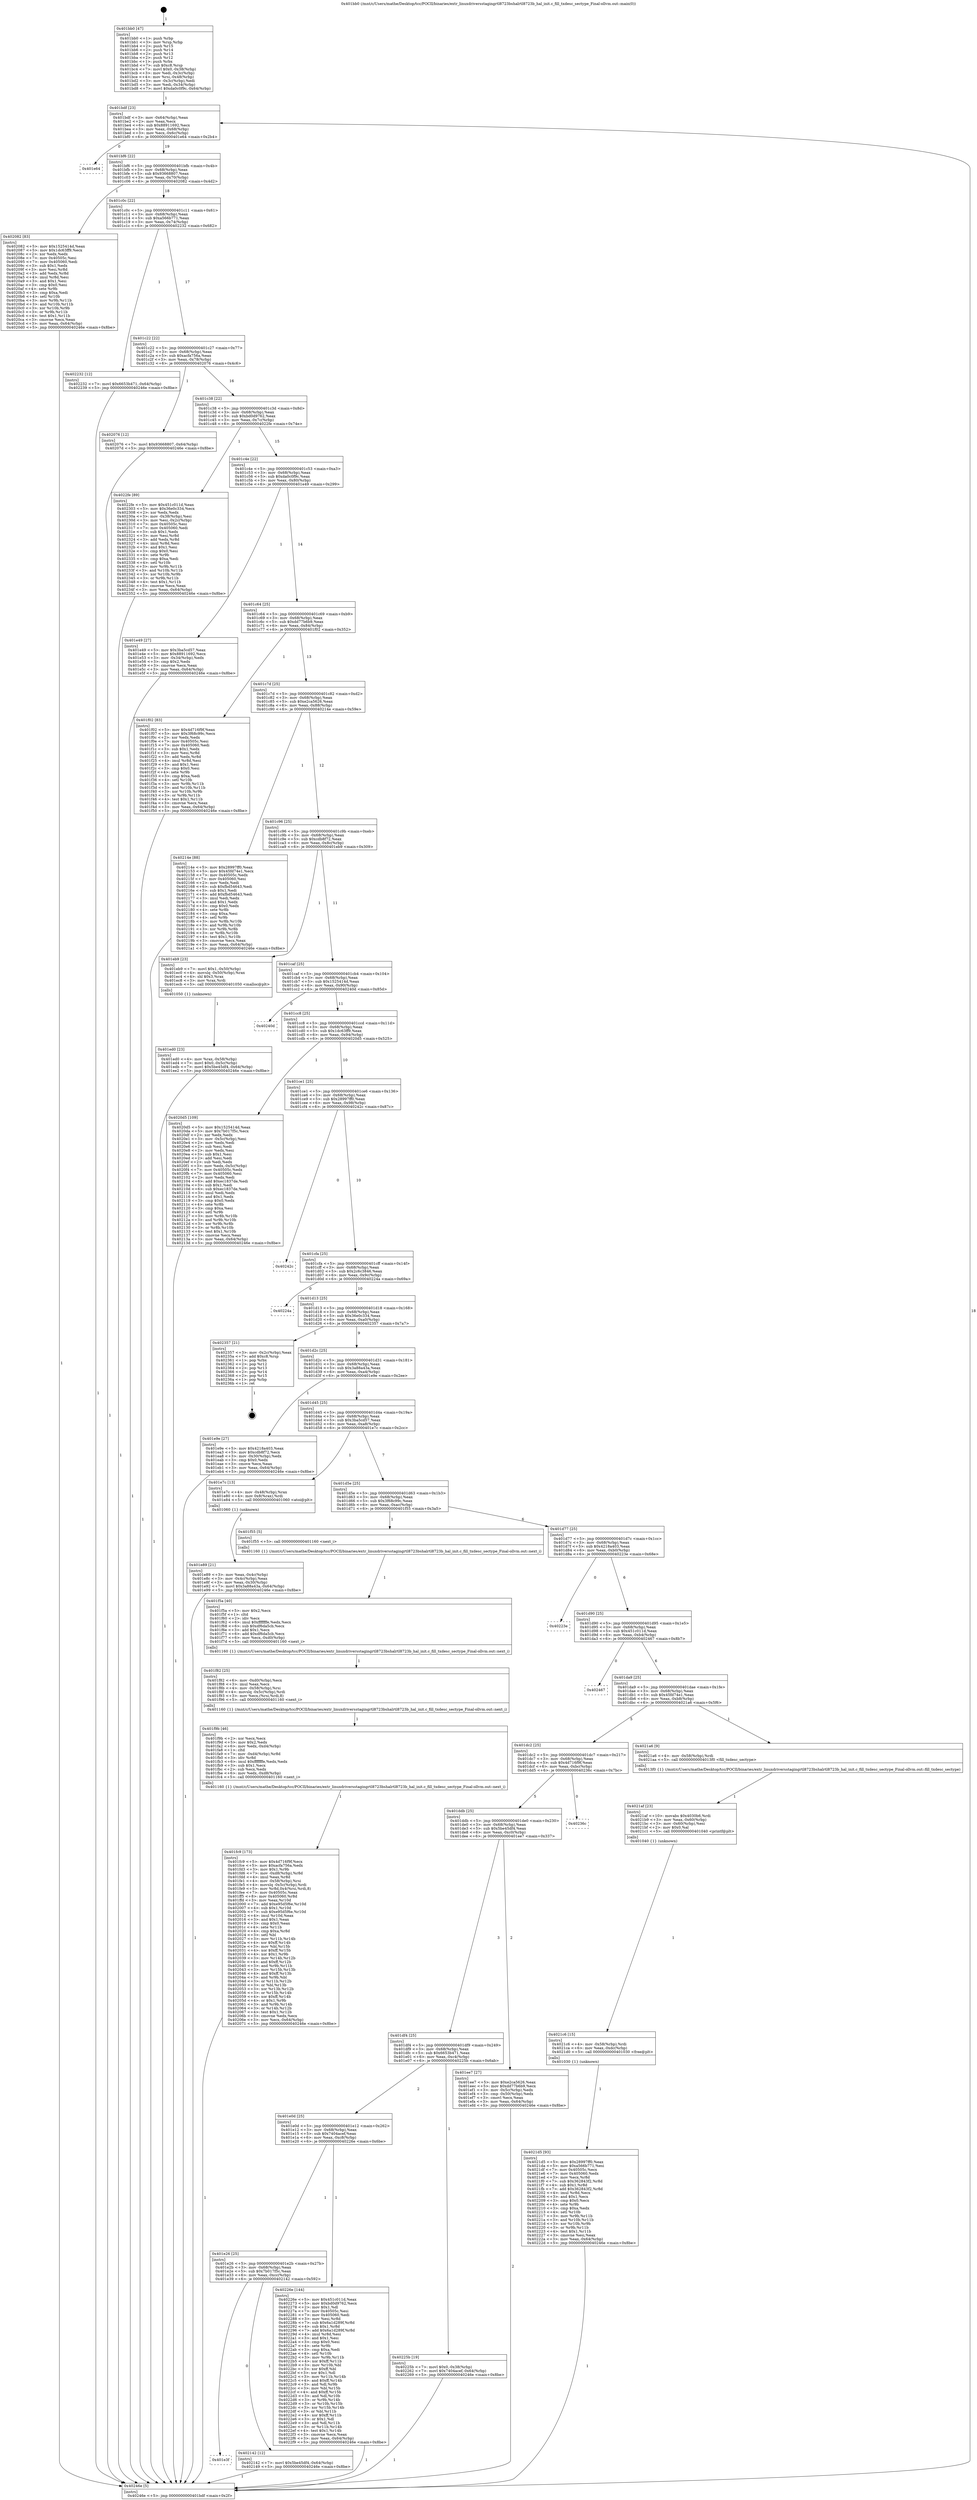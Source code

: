 digraph "0x401bb0" {
  label = "0x401bb0 (/mnt/c/Users/mathe/Desktop/tcc/POCII/binaries/extr_linuxdriversstagingrtl8723bshalrtl8723b_hal_init.c_fill_txdesc_sectype_Final-ollvm.out::main(0))"
  labelloc = "t"
  node[shape=record]

  Entry [label="",width=0.3,height=0.3,shape=circle,fillcolor=black,style=filled]
  "0x401bdf" [label="{
     0x401bdf [23]\l
     | [instrs]\l
     &nbsp;&nbsp;0x401bdf \<+3\>: mov -0x64(%rbp),%eax\l
     &nbsp;&nbsp;0x401be2 \<+2\>: mov %eax,%ecx\l
     &nbsp;&nbsp;0x401be4 \<+6\>: sub $0x88911692,%ecx\l
     &nbsp;&nbsp;0x401bea \<+3\>: mov %eax,-0x68(%rbp)\l
     &nbsp;&nbsp;0x401bed \<+3\>: mov %ecx,-0x6c(%rbp)\l
     &nbsp;&nbsp;0x401bf0 \<+6\>: je 0000000000401e64 \<main+0x2b4\>\l
  }"]
  "0x401e64" [label="{
     0x401e64\l
  }", style=dashed]
  "0x401bf6" [label="{
     0x401bf6 [22]\l
     | [instrs]\l
     &nbsp;&nbsp;0x401bf6 \<+5\>: jmp 0000000000401bfb \<main+0x4b\>\l
     &nbsp;&nbsp;0x401bfb \<+3\>: mov -0x68(%rbp),%eax\l
     &nbsp;&nbsp;0x401bfe \<+5\>: sub $0x93668807,%eax\l
     &nbsp;&nbsp;0x401c03 \<+3\>: mov %eax,-0x70(%rbp)\l
     &nbsp;&nbsp;0x401c06 \<+6\>: je 0000000000402082 \<main+0x4d2\>\l
  }"]
  Exit [label="",width=0.3,height=0.3,shape=circle,fillcolor=black,style=filled,peripheries=2]
  "0x402082" [label="{
     0x402082 [83]\l
     | [instrs]\l
     &nbsp;&nbsp;0x402082 \<+5\>: mov $0x1525414d,%eax\l
     &nbsp;&nbsp;0x402087 \<+5\>: mov $0x1dc63ff9,%ecx\l
     &nbsp;&nbsp;0x40208c \<+2\>: xor %edx,%edx\l
     &nbsp;&nbsp;0x40208e \<+7\>: mov 0x40505c,%esi\l
     &nbsp;&nbsp;0x402095 \<+7\>: mov 0x405060,%edi\l
     &nbsp;&nbsp;0x40209c \<+3\>: sub $0x1,%edx\l
     &nbsp;&nbsp;0x40209f \<+3\>: mov %esi,%r8d\l
     &nbsp;&nbsp;0x4020a2 \<+3\>: add %edx,%r8d\l
     &nbsp;&nbsp;0x4020a5 \<+4\>: imul %r8d,%esi\l
     &nbsp;&nbsp;0x4020a9 \<+3\>: and $0x1,%esi\l
     &nbsp;&nbsp;0x4020ac \<+3\>: cmp $0x0,%esi\l
     &nbsp;&nbsp;0x4020af \<+4\>: sete %r9b\l
     &nbsp;&nbsp;0x4020b3 \<+3\>: cmp $0xa,%edi\l
     &nbsp;&nbsp;0x4020b6 \<+4\>: setl %r10b\l
     &nbsp;&nbsp;0x4020ba \<+3\>: mov %r9b,%r11b\l
     &nbsp;&nbsp;0x4020bd \<+3\>: and %r10b,%r11b\l
     &nbsp;&nbsp;0x4020c0 \<+3\>: xor %r10b,%r9b\l
     &nbsp;&nbsp;0x4020c3 \<+3\>: or %r9b,%r11b\l
     &nbsp;&nbsp;0x4020c6 \<+4\>: test $0x1,%r11b\l
     &nbsp;&nbsp;0x4020ca \<+3\>: cmovne %ecx,%eax\l
     &nbsp;&nbsp;0x4020cd \<+3\>: mov %eax,-0x64(%rbp)\l
     &nbsp;&nbsp;0x4020d0 \<+5\>: jmp 000000000040246e \<main+0x8be\>\l
  }"]
  "0x401c0c" [label="{
     0x401c0c [22]\l
     | [instrs]\l
     &nbsp;&nbsp;0x401c0c \<+5\>: jmp 0000000000401c11 \<main+0x61\>\l
     &nbsp;&nbsp;0x401c11 \<+3\>: mov -0x68(%rbp),%eax\l
     &nbsp;&nbsp;0x401c14 \<+5\>: sub $0xa566b771,%eax\l
     &nbsp;&nbsp;0x401c19 \<+3\>: mov %eax,-0x74(%rbp)\l
     &nbsp;&nbsp;0x401c1c \<+6\>: je 0000000000402232 \<main+0x682\>\l
  }"]
  "0x4021d5" [label="{
     0x4021d5 [93]\l
     | [instrs]\l
     &nbsp;&nbsp;0x4021d5 \<+5\>: mov $0x28997ff0,%eax\l
     &nbsp;&nbsp;0x4021da \<+5\>: mov $0xa566b771,%esi\l
     &nbsp;&nbsp;0x4021df \<+7\>: mov 0x40505c,%ecx\l
     &nbsp;&nbsp;0x4021e6 \<+7\>: mov 0x405060,%edx\l
     &nbsp;&nbsp;0x4021ed \<+3\>: mov %ecx,%r8d\l
     &nbsp;&nbsp;0x4021f0 \<+7\>: sub $0x362843f2,%r8d\l
     &nbsp;&nbsp;0x4021f7 \<+4\>: sub $0x1,%r8d\l
     &nbsp;&nbsp;0x4021fb \<+7\>: add $0x362843f2,%r8d\l
     &nbsp;&nbsp;0x402202 \<+4\>: imul %r8d,%ecx\l
     &nbsp;&nbsp;0x402206 \<+3\>: and $0x1,%ecx\l
     &nbsp;&nbsp;0x402209 \<+3\>: cmp $0x0,%ecx\l
     &nbsp;&nbsp;0x40220c \<+4\>: sete %r9b\l
     &nbsp;&nbsp;0x402210 \<+3\>: cmp $0xa,%edx\l
     &nbsp;&nbsp;0x402213 \<+4\>: setl %r10b\l
     &nbsp;&nbsp;0x402217 \<+3\>: mov %r9b,%r11b\l
     &nbsp;&nbsp;0x40221a \<+3\>: and %r10b,%r11b\l
     &nbsp;&nbsp;0x40221d \<+3\>: xor %r10b,%r9b\l
     &nbsp;&nbsp;0x402220 \<+3\>: or %r9b,%r11b\l
     &nbsp;&nbsp;0x402223 \<+4\>: test $0x1,%r11b\l
     &nbsp;&nbsp;0x402227 \<+3\>: cmovne %esi,%eax\l
     &nbsp;&nbsp;0x40222a \<+3\>: mov %eax,-0x64(%rbp)\l
     &nbsp;&nbsp;0x40222d \<+5\>: jmp 000000000040246e \<main+0x8be\>\l
  }"]
  "0x402232" [label="{
     0x402232 [12]\l
     | [instrs]\l
     &nbsp;&nbsp;0x402232 \<+7\>: movl $0x6653b471,-0x64(%rbp)\l
     &nbsp;&nbsp;0x402239 \<+5\>: jmp 000000000040246e \<main+0x8be\>\l
  }"]
  "0x401c22" [label="{
     0x401c22 [22]\l
     | [instrs]\l
     &nbsp;&nbsp;0x401c22 \<+5\>: jmp 0000000000401c27 \<main+0x77\>\l
     &nbsp;&nbsp;0x401c27 \<+3\>: mov -0x68(%rbp),%eax\l
     &nbsp;&nbsp;0x401c2a \<+5\>: sub $0xacfa756a,%eax\l
     &nbsp;&nbsp;0x401c2f \<+3\>: mov %eax,-0x78(%rbp)\l
     &nbsp;&nbsp;0x401c32 \<+6\>: je 0000000000402076 \<main+0x4c6\>\l
  }"]
  "0x4021c6" [label="{
     0x4021c6 [15]\l
     | [instrs]\l
     &nbsp;&nbsp;0x4021c6 \<+4\>: mov -0x58(%rbp),%rdi\l
     &nbsp;&nbsp;0x4021ca \<+6\>: mov %eax,-0xdc(%rbp)\l
     &nbsp;&nbsp;0x4021d0 \<+5\>: call 0000000000401030 \<free@plt\>\l
     | [calls]\l
     &nbsp;&nbsp;0x401030 \{1\} (unknown)\l
  }"]
  "0x402076" [label="{
     0x402076 [12]\l
     | [instrs]\l
     &nbsp;&nbsp;0x402076 \<+7\>: movl $0x93668807,-0x64(%rbp)\l
     &nbsp;&nbsp;0x40207d \<+5\>: jmp 000000000040246e \<main+0x8be\>\l
  }"]
  "0x401c38" [label="{
     0x401c38 [22]\l
     | [instrs]\l
     &nbsp;&nbsp;0x401c38 \<+5\>: jmp 0000000000401c3d \<main+0x8d\>\l
     &nbsp;&nbsp;0x401c3d \<+3\>: mov -0x68(%rbp),%eax\l
     &nbsp;&nbsp;0x401c40 \<+5\>: sub $0xbd0d9762,%eax\l
     &nbsp;&nbsp;0x401c45 \<+3\>: mov %eax,-0x7c(%rbp)\l
     &nbsp;&nbsp;0x401c48 \<+6\>: je 00000000004022fe \<main+0x74e\>\l
  }"]
  "0x4021af" [label="{
     0x4021af [23]\l
     | [instrs]\l
     &nbsp;&nbsp;0x4021af \<+10\>: movabs $0x4030b6,%rdi\l
     &nbsp;&nbsp;0x4021b9 \<+3\>: mov %eax,-0x60(%rbp)\l
     &nbsp;&nbsp;0x4021bc \<+3\>: mov -0x60(%rbp),%esi\l
     &nbsp;&nbsp;0x4021bf \<+2\>: mov $0x0,%al\l
     &nbsp;&nbsp;0x4021c1 \<+5\>: call 0000000000401040 \<printf@plt\>\l
     | [calls]\l
     &nbsp;&nbsp;0x401040 \{1\} (unknown)\l
  }"]
  "0x4022fe" [label="{
     0x4022fe [89]\l
     | [instrs]\l
     &nbsp;&nbsp;0x4022fe \<+5\>: mov $0x451c011d,%eax\l
     &nbsp;&nbsp;0x402303 \<+5\>: mov $0x36e0c334,%ecx\l
     &nbsp;&nbsp;0x402308 \<+2\>: xor %edx,%edx\l
     &nbsp;&nbsp;0x40230a \<+3\>: mov -0x38(%rbp),%esi\l
     &nbsp;&nbsp;0x40230d \<+3\>: mov %esi,-0x2c(%rbp)\l
     &nbsp;&nbsp;0x402310 \<+7\>: mov 0x40505c,%esi\l
     &nbsp;&nbsp;0x402317 \<+7\>: mov 0x405060,%edi\l
     &nbsp;&nbsp;0x40231e \<+3\>: sub $0x1,%edx\l
     &nbsp;&nbsp;0x402321 \<+3\>: mov %esi,%r8d\l
     &nbsp;&nbsp;0x402324 \<+3\>: add %edx,%r8d\l
     &nbsp;&nbsp;0x402327 \<+4\>: imul %r8d,%esi\l
     &nbsp;&nbsp;0x40232b \<+3\>: and $0x1,%esi\l
     &nbsp;&nbsp;0x40232e \<+3\>: cmp $0x0,%esi\l
     &nbsp;&nbsp;0x402331 \<+4\>: sete %r9b\l
     &nbsp;&nbsp;0x402335 \<+3\>: cmp $0xa,%edi\l
     &nbsp;&nbsp;0x402338 \<+4\>: setl %r10b\l
     &nbsp;&nbsp;0x40233c \<+3\>: mov %r9b,%r11b\l
     &nbsp;&nbsp;0x40233f \<+3\>: and %r10b,%r11b\l
     &nbsp;&nbsp;0x402342 \<+3\>: xor %r10b,%r9b\l
     &nbsp;&nbsp;0x402345 \<+3\>: or %r9b,%r11b\l
     &nbsp;&nbsp;0x402348 \<+4\>: test $0x1,%r11b\l
     &nbsp;&nbsp;0x40234c \<+3\>: cmovne %ecx,%eax\l
     &nbsp;&nbsp;0x40234f \<+3\>: mov %eax,-0x64(%rbp)\l
     &nbsp;&nbsp;0x402352 \<+5\>: jmp 000000000040246e \<main+0x8be\>\l
  }"]
  "0x401c4e" [label="{
     0x401c4e [22]\l
     | [instrs]\l
     &nbsp;&nbsp;0x401c4e \<+5\>: jmp 0000000000401c53 \<main+0xa3\>\l
     &nbsp;&nbsp;0x401c53 \<+3\>: mov -0x68(%rbp),%eax\l
     &nbsp;&nbsp;0x401c56 \<+5\>: sub $0xda0c0f9c,%eax\l
     &nbsp;&nbsp;0x401c5b \<+3\>: mov %eax,-0x80(%rbp)\l
     &nbsp;&nbsp;0x401c5e \<+6\>: je 0000000000401e49 \<main+0x299\>\l
  }"]
  "0x401e3f" [label="{
     0x401e3f\l
  }", style=dashed]
  "0x401e49" [label="{
     0x401e49 [27]\l
     | [instrs]\l
     &nbsp;&nbsp;0x401e49 \<+5\>: mov $0x3ba5cd57,%eax\l
     &nbsp;&nbsp;0x401e4e \<+5\>: mov $0x88911692,%ecx\l
     &nbsp;&nbsp;0x401e53 \<+3\>: mov -0x34(%rbp),%edx\l
     &nbsp;&nbsp;0x401e56 \<+3\>: cmp $0x2,%edx\l
     &nbsp;&nbsp;0x401e59 \<+3\>: cmovne %ecx,%eax\l
     &nbsp;&nbsp;0x401e5c \<+3\>: mov %eax,-0x64(%rbp)\l
     &nbsp;&nbsp;0x401e5f \<+5\>: jmp 000000000040246e \<main+0x8be\>\l
  }"]
  "0x401c64" [label="{
     0x401c64 [25]\l
     | [instrs]\l
     &nbsp;&nbsp;0x401c64 \<+5\>: jmp 0000000000401c69 \<main+0xb9\>\l
     &nbsp;&nbsp;0x401c69 \<+3\>: mov -0x68(%rbp),%eax\l
     &nbsp;&nbsp;0x401c6c \<+5\>: sub $0xdd77b6b9,%eax\l
     &nbsp;&nbsp;0x401c71 \<+6\>: mov %eax,-0x84(%rbp)\l
     &nbsp;&nbsp;0x401c77 \<+6\>: je 0000000000401f02 \<main+0x352\>\l
  }"]
  "0x40246e" [label="{
     0x40246e [5]\l
     | [instrs]\l
     &nbsp;&nbsp;0x40246e \<+5\>: jmp 0000000000401bdf \<main+0x2f\>\l
  }"]
  "0x401bb0" [label="{
     0x401bb0 [47]\l
     | [instrs]\l
     &nbsp;&nbsp;0x401bb0 \<+1\>: push %rbp\l
     &nbsp;&nbsp;0x401bb1 \<+3\>: mov %rsp,%rbp\l
     &nbsp;&nbsp;0x401bb4 \<+2\>: push %r15\l
     &nbsp;&nbsp;0x401bb6 \<+2\>: push %r14\l
     &nbsp;&nbsp;0x401bb8 \<+2\>: push %r13\l
     &nbsp;&nbsp;0x401bba \<+2\>: push %r12\l
     &nbsp;&nbsp;0x401bbc \<+1\>: push %rbx\l
     &nbsp;&nbsp;0x401bbd \<+7\>: sub $0xc8,%rsp\l
     &nbsp;&nbsp;0x401bc4 \<+7\>: movl $0x0,-0x38(%rbp)\l
     &nbsp;&nbsp;0x401bcb \<+3\>: mov %edi,-0x3c(%rbp)\l
     &nbsp;&nbsp;0x401bce \<+4\>: mov %rsi,-0x48(%rbp)\l
     &nbsp;&nbsp;0x401bd2 \<+3\>: mov -0x3c(%rbp),%edi\l
     &nbsp;&nbsp;0x401bd5 \<+3\>: mov %edi,-0x34(%rbp)\l
     &nbsp;&nbsp;0x401bd8 \<+7\>: movl $0xda0c0f9c,-0x64(%rbp)\l
  }"]
  "0x402142" [label="{
     0x402142 [12]\l
     | [instrs]\l
     &nbsp;&nbsp;0x402142 \<+7\>: movl $0x5be45df4,-0x64(%rbp)\l
     &nbsp;&nbsp;0x402149 \<+5\>: jmp 000000000040246e \<main+0x8be\>\l
  }"]
  "0x401f02" [label="{
     0x401f02 [83]\l
     | [instrs]\l
     &nbsp;&nbsp;0x401f02 \<+5\>: mov $0x4d716f9f,%eax\l
     &nbsp;&nbsp;0x401f07 \<+5\>: mov $0x3f68c99c,%ecx\l
     &nbsp;&nbsp;0x401f0c \<+2\>: xor %edx,%edx\l
     &nbsp;&nbsp;0x401f0e \<+7\>: mov 0x40505c,%esi\l
     &nbsp;&nbsp;0x401f15 \<+7\>: mov 0x405060,%edi\l
     &nbsp;&nbsp;0x401f1c \<+3\>: sub $0x1,%edx\l
     &nbsp;&nbsp;0x401f1f \<+3\>: mov %esi,%r8d\l
     &nbsp;&nbsp;0x401f22 \<+3\>: add %edx,%r8d\l
     &nbsp;&nbsp;0x401f25 \<+4\>: imul %r8d,%esi\l
     &nbsp;&nbsp;0x401f29 \<+3\>: and $0x1,%esi\l
     &nbsp;&nbsp;0x401f2c \<+3\>: cmp $0x0,%esi\l
     &nbsp;&nbsp;0x401f2f \<+4\>: sete %r9b\l
     &nbsp;&nbsp;0x401f33 \<+3\>: cmp $0xa,%edi\l
     &nbsp;&nbsp;0x401f36 \<+4\>: setl %r10b\l
     &nbsp;&nbsp;0x401f3a \<+3\>: mov %r9b,%r11b\l
     &nbsp;&nbsp;0x401f3d \<+3\>: and %r10b,%r11b\l
     &nbsp;&nbsp;0x401f40 \<+3\>: xor %r10b,%r9b\l
     &nbsp;&nbsp;0x401f43 \<+3\>: or %r9b,%r11b\l
     &nbsp;&nbsp;0x401f46 \<+4\>: test $0x1,%r11b\l
     &nbsp;&nbsp;0x401f4a \<+3\>: cmovne %ecx,%eax\l
     &nbsp;&nbsp;0x401f4d \<+3\>: mov %eax,-0x64(%rbp)\l
     &nbsp;&nbsp;0x401f50 \<+5\>: jmp 000000000040246e \<main+0x8be\>\l
  }"]
  "0x401c7d" [label="{
     0x401c7d [25]\l
     | [instrs]\l
     &nbsp;&nbsp;0x401c7d \<+5\>: jmp 0000000000401c82 \<main+0xd2\>\l
     &nbsp;&nbsp;0x401c82 \<+3\>: mov -0x68(%rbp),%eax\l
     &nbsp;&nbsp;0x401c85 \<+5\>: sub $0xe2ca5626,%eax\l
     &nbsp;&nbsp;0x401c8a \<+6\>: mov %eax,-0x88(%rbp)\l
     &nbsp;&nbsp;0x401c90 \<+6\>: je 000000000040214e \<main+0x59e\>\l
  }"]
  "0x401e26" [label="{
     0x401e26 [25]\l
     | [instrs]\l
     &nbsp;&nbsp;0x401e26 \<+5\>: jmp 0000000000401e2b \<main+0x27b\>\l
     &nbsp;&nbsp;0x401e2b \<+3\>: mov -0x68(%rbp),%eax\l
     &nbsp;&nbsp;0x401e2e \<+5\>: sub $0x7b017f5c,%eax\l
     &nbsp;&nbsp;0x401e33 \<+6\>: mov %eax,-0xcc(%rbp)\l
     &nbsp;&nbsp;0x401e39 \<+6\>: je 0000000000402142 \<main+0x592\>\l
  }"]
  "0x40214e" [label="{
     0x40214e [88]\l
     | [instrs]\l
     &nbsp;&nbsp;0x40214e \<+5\>: mov $0x28997ff0,%eax\l
     &nbsp;&nbsp;0x402153 \<+5\>: mov $0x45fd74e1,%ecx\l
     &nbsp;&nbsp;0x402158 \<+7\>: mov 0x40505c,%edx\l
     &nbsp;&nbsp;0x40215f \<+7\>: mov 0x405060,%esi\l
     &nbsp;&nbsp;0x402166 \<+2\>: mov %edx,%edi\l
     &nbsp;&nbsp;0x402168 \<+6\>: sub $0xfbd54643,%edi\l
     &nbsp;&nbsp;0x40216e \<+3\>: sub $0x1,%edi\l
     &nbsp;&nbsp;0x402171 \<+6\>: add $0xfbd54643,%edi\l
     &nbsp;&nbsp;0x402177 \<+3\>: imul %edi,%edx\l
     &nbsp;&nbsp;0x40217a \<+3\>: and $0x1,%edx\l
     &nbsp;&nbsp;0x40217d \<+3\>: cmp $0x0,%edx\l
     &nbsp;&nbsp;0x402180 \<+4\>: sete %r8b\l
     &nbsp;&nbsp;0x402184 \<+3\>: cmp $0xa,%esi\l
     &nbsp;&nbsp;0x402187 \<+4\>: setl %r9b\l
     &nbsp;&nbsp;0x40218b \<+3\>: mov %r8b,%r10b\l
     &nbsp;&nbsp;0x40218e \<+3\>: and %r9b,%r10b\l
     &nbsp;&nbsp;0x402191 \<+3\>: xor %r9b,%r8b\l
     &nbsp;&nbsp;0x402194 \<+3\>: or %r8b,%r10b\l
     &nbsp;&nbsp;0x402197 \<+4\>: test $0x1,%r10b\l
     &nbsp;&nbsp;0x40219b \<+3\>: cmovne %ecx,%eax\l
     &nbsp;&nbsp;0x40219e \<+3\>: mov %eax,-0x64(%rbp)\l
     &nbsp;&nbsp;0x4021a1 \<+5\>: jmp 000000000040246e \<main+0x8be\>\l
  }"]
  "0x401c96" [label="{
     0x401c96 [25]\l
     | [instrs]\l
     &nbsp;&nbsp;0x401c96 \<+5\>: jmp 0000000000401c9b \<main+0xeb\>\l
     &nbsp;&nbsp;0x401c9b \<+3\>: mov -0x68(%rbp),%eax\l
     &nbsp;&nbsp;0x401c9e \<+5\>: sub $0xcdb8f72,%eax\l
     &nbsp;&nbsp;0x401ca3 \<+6\>: mov %eax,-0x8c(%rbp)\l
     &nbsp;&nbsp;0x401ca9 \<+6\>: je 0000000000401eb9 \<main+0x309\>\l
  }"]
  "0x40226e" [label="{
     0x40226e [144]\l
     | [instrs]\l
     &nbsp;&nbsp;0x40226e \<+5\>: mov $0x451c011d,%eax\l
     &nbsp;&nbsp;0x402273 \<+5\>: mov $0xbd0d9762,%ecx\l
     &nbsp;&nbsp;0x402278 \<+2\>: mov $0x1,%dl\l
     &nbsp;&nbsp;0x40227a \<+7\>: mov 0x40505c,%esi\l
     &nbsp;&nbsp;0x402281 \<+7\>: mov 0x405060,%edi\l
     &nbsp;&nbsp;0x402288 \<+3\>: mov %esi,%r8d\l
     &nbsp;&nbsp;0x40228b \<+7\>: sub $0x6a1d289f,%r8d\l
     &nbsp;&nbsp;0x402292 \<+4\>: sub $0x1,%r8d\l
     &nbsp;&nbsp;0x402296 \<+7\>: add $0x6a1d289f,%r8d\l
     &nbsp;&nbsp;0x40229d \<+4\>: imul %r8d,%esi\l
     &nbsp;&nbsp;0x4022a1 \<+3\>: and $0x1,%esi\l
     &nbsp;&nbsp;0x4022a4 \<+3\>: cmp $0x0,%esi\l
     &nbsp;&nbsp;0x4022a7 \<+4\>: sete %r9b\l
     &nbsp;&nbsp;0x4022ab \<+3\>: cmp $0xa,%edi\l
     &nbsp;&nbsp;0x4022ae \<+4\>: setl %r10b\l
     &nbsp;&nbsp;0x4022b2 \<+3\>: mov %r9b,%r11b\l
     &nbsp;&nbsp;0x4022b5 \<+4\>: xor $0xff,%r11b\l
     &nbsp;&nbsp;0x4022b9 \<+3\>: mov %r10b,%bl\l
     &nbsp;&nbsp;0x4022bc \<+3\>: xor $0xff,%bl\l
     &nbsp;&nbsp;0x4022bf \<+3\>: xor $0x1,%dl\l
     &nbsp;&nbsp;0x4022c2 \<+3\>: mov %r11b,%r14b\l
     &nbsp;&nbsp;0x4022c5 \<+4\>: and $0xff,%r14b\l
     &nbsp;&nbsp;0x4022c9 \<+3\>: and %dl,%r9b\l
     &nbsp;&nbsp;0x4022cc \<+3\>: mov %bl,%r15b\l
     &nbsp;&nbsp;0x4022cf \<+4\>: and $0xff,%r15b\l
     &nbsp;&nbsp;0x4022d3 \<+3\>: and %dl,%r10b\l
     &nbsp;&nbsp;0x4022d6 \<+3\>: or %r9b,%r14b\l
     &nbsp;&nbsp;0x4022d9 \<+3\>: or %r10b,%r15b\l
     &nbsp;&nbsp;0x4022dc \<+3\>: xor %r15b,%r14b\l
     &nbsp;&nbsp;0x4022df \<+3\>: or %bl,%r11b\l
     &nbsp;&nbsp;0x4022e2 \<+4\>: xor $0xff,%r11b\l
     &nbsp;&nbsp;0x4022e6 \<+3\>: or $0x1,%dl\l
     &nbsp;&nbsp;0x4022e9 \<+3\>: and %dl,%r11b\l
     &nbsp;&nbsp;0x4022ec \<+3\>: or %r11b,%r14b\l
     &nbsp;&nbsp;0x4022ef \<+4\>: test $0x1,%r14b\l
     &nbsp;&nbsp;0x4022f3 \<+3\>: cmovne %ecx,%eax\l
     &nbsp;&nbsp;0x4022f6 \<+3\>: mov %eax,-0x64(%rbp)\l
     &nbsp;&nbsp;0x4022f9 \<+5\>: jmp 000000000040246e \<main+0x8be\>\l
  }"]
  "0x401eb9" [label="{
     0x401eb9 [23]\l
     | [instrs]\l
     &nbsp;&nbsp;0x401eb9 \<+7\>: movl $0x1,-0x50(%rbp)\l
     &nbsp;&nbsp;0x401ec0 \<+4\>: movslq -0x50(%rbp),%rax\l
     &nbsp;&nbsp;0x401ec4 \<+4\>: shl $0x3,%rax\l
     &nbsp;&nbsp;0x401ec8 \<+3\>: mov %rax,%rdi\l
     &nbsp;&nbsp;0x401ecb \<+5\>: call 0000000000401050 \<malloc@plt\>\l
     | [calls]\l
     &nbsp;&nbsp;0x401050 \{1\} (unknown)\l
  }"]
  "0x401caf" [label="{
     0x401caf [25]\l
     | [instrs]\l
     &nbsp;&nbsp;0x401caf \<+5\>: jmp 0000000000401cb4 \<main+0x104\>\l
     &nbsp;&nbsp;0x401cb4 \<+3\>: mov -0x68(%rbp),%eax\l
     &nbsp;&nbsp;0x401cb7 \<+5\>: sub $0x1525414d,%eax\l
     &nbsp;&nbsp;0x401cbc \<+6\>: mov %eax,-0x90(%rbp)\l
     &nbsp;&nbsp;0x401cc2 \<+6\>: je 000000000040240d \<main+0x85d\>\l
  }"]
  "0x401e0d" [label="{
     0x401e0d [25]\l
     | [instrs]\l
     &nbsp;&nbsp;0x401e0d \<+5\>: jmp 0000000000401e12 \<main+0x262\>\l
     &nbsp;&nbsp;0x401e12 \<+3\>: mov -0x68(%rbp),%eax\l
     &nbsp;&nbsp;0x401e15 \<+5\>: sub $0x7404acef,%eax\l
     &nbsp;&nbsp;0x401e1a \<+6\>: mov %eax,-0xc8(%rbp)\l
     &nbsp;&nbsp;0x401e20 \<+6\>: je 000000000040226e \<main+0x6be\>\l
  }"]
  "0x40240d" [label="{
     0x40240d\l
  }", style=dashed]
  "0x401cc8" [label="{
     0x401cc8 [25]\l
     | [instrs]\l
     &nbsp;&nbsp;0x401cc8 \<+5\>: jmp 0000000000401ccd \<main+0x11d\>\l
     &nbsp;&nbsp;0x401ccd \<+3\>: mov -0x68(%rbp),%eax\l
     &nbsp;&nbsp;0x401cd0 \<+5\>: sub $0x1dc63ff9,%eax\l
     &nbsp;&nbsp;0x401cd5 \<+6\>: mov %eax,-0x94(%rbp)\l
     &nbsp;&nbsp;0x401cdb \<+6\>: je 00000000004020d5 \<main+0x525\>\l
  }"]
  "0x40225b" [label="{
     0x40225b [19]\l
     | [instrs]\l
     &nbsp;&nbsp;0x40225b \<+7\>: movl $0x0,-0x38(%rbp)\l
     &nbsp;&nbsp;0x402262 \<+7\>: movl $0x7404acef,-0x64(%rbp)\l
     &nbsp;&nbsp;0x402269 \<+5\>: jmp 000000000040246e \<main+0x8be\>\l
  }"]
  "0x4020d5" [label="{
     0x4020d5 [109]\l
     | [instrs]\l
     &nbsp;&nbsp;0x4020d5 \<+5\>: mov $0x1525414d,%eax\l
     &nbsp;&nbsp;0x4020da \<+5\>: mov $0x7b017f5c,%ecx\l
     &nbsp;&nbsp;0x4020df \<+2\>: xor %edx,%edx\l
     &nbsp;&nbsp;0x4020e1 \<+3\>: mov -0x5c(%rbp),%esi\l
     &nbsp;&nbsp;0x4020e4 \<+2\>: mov %edx,%edi\l
     &nbsp;&nbsp;0x4020e6 \<+2\>: sub %esi,%edi\l
     &nbsp;&nbsp;0x4020e8 \<+2\>: mov %edx,%esi\l
     &nbsp;&nbsp;0x4020ea \<+3\>: sub $0x1,%esi\l
     &nbsp;&nbsp;0x4020ed \<+2\>: add %esi,%edi\l
     &nbsp;&nbsp;0x4020ef \<+2\>: sub %edi,%edx\l
     &nbsp;&nbsp;0x4020f1 \<+3\>: mov %edx,-0x5c(%rbp)\l
     &nbsp;&nbsp;0x4020f4 \<+7\>: mov 0x40505c,%edx\l
     &nbsp;&nbsp;0x4020fb \<+7\>: mov 0x405060,%esi\l
     &nbsp;&nbsp;0x402102 \<+2\>: mov %edx,%edi\l
     &nbsp;&nbsp;0x402104 \<+6\>: add $0xec1837de,%edi\l
     &nbsp;&nbsp;0x40210a \<+3\>: sub $0x1,%edi\l
     &nbsp;&nbsp;0x40210d \<+6\>: sub $0xec1837de,%edi\l
     &nbsp;&nbsp;0x402113 \<+3\>: imul %edi,%edx\l
     &nbsp;&nbsp;0x402116 \<+3\>: and $0x1,%edx\l
     &nbsp;&nbsp;0x402119 \<+3\>: cmp $0x0,%edx\l
     &nbsp;&nbsp;0x40211c \<+4\>: sete %r8b\l
     &nbsp;&nbsp;0x402120 \<+3\>: cmp $0xa,%esi\l
     &nbsp;&nbsp;0x402123 \<+4\>: setl %r9b\l
     &nbsp;&nbsp;0x402127 \<+3\>: mov %r8b,%r10b\l
     &nbsp;&nbsp;0x40212a \<+3\>: and %r9b,%r10b\l
     &nbsp;&nbsp;0x40212d \<+3\>: xor %r9b,%r8b\l
     &nbsp;&nbsp;0x402130 \<+3\>: or %r8b,%r10b\l
     &nbsp;&nbsp;0x402133 \<+4\>: test $0x1,%r10b\l
     &nbsp;&nbsp;0x402137 \<+3\>: cmovne %ecx,%eax\l
     &nbsp;&nbsp;0x40213a \<+3\>: mov %eax,-0x64(%rbp)\l
     &nbsp;&nbsp;0x40213d \<+5\>: jmp 000000000040246e \<main+0x8be\>\l
  }"]
  "0x401ce1" [label="{
     0x401ce1 [25]\l
     | [instrs]\l
     &nbsp;&nbsp;0x401ce1 \<+5\>: jmp 0000000000401ce6 \<main+0x136\>\l
     &nbsp;&nbsp;0x401ce6 \<+3\>: mov -0x68(%rbp),%eax\l
     &nbsp;&nbsp;0x401ce9 \<+5\>: sub $0x28997ff0,%eax\l
     &nbsp;&nbsp;0x401cee \<+6\>: mov %eax,-0x98(%rbp)\l
     &nbsp;&nbsp;0x401cf4 \<+6\>: je 000000000040242c \<main+0x87c\>\l
  }"]
  "0x401fc9" [label="{
     0x401fc9 [173]\l
     | [instrs]\l
     &nbsp;&nbsp;0x401fc9 \<+5\>: mov $0x4d716f9f,%ecx\l
     &nbsp;&nbsp;0x401fce \<+5\>: mov $0xacfa756a,%edx\l
     &nbsp;&nbsp;0x401fd3 \<+3\>: mov $0x1,%r9b\l
     &nbsp;&nbsp;0x401fd6 \<+7\>: mov -0xd8(%rbp),%r8d\l
     &nbsp;&nbsp;0x401fdd \<+4\>: imul %eax,%r8d\l
     &nbsp;&nbsp;0x401fe1 \<+4\>: mov -0x58(%rbp),%rsi\l
     &nbsp;&nbsp;0x401fe5 \<+4\>: movslq -0x5c(%rbp),%rdi\l
     &nbsp;&nbsp;0x401fe9 \<+5\>: mov %r8d,0x4(%rsi,%rdi,8)\l
     &nbsp;&nbsp;0x401fee \<+7\>: mov 0x40505c,%eax\l
     &nbsp;&nbsp;0x401ff5 \<+8\>: mov 0x405060,%r8d\l
     &nbsp;&nbsp;0x401ffd \<+3\>: mov %eax,%r10d\l
     &nbsp;&nbsp;0x402000 \<+7\>: add $0xe95d5f6e,%r10d\l
     &nbsp;&nbsp;0x402007 \<+4\>: sub $0x1,%r10d\l
     &nbsp;&nbsp;0x40200b \<+7\>: sub $0xe95d5f6e,%r10d\l
     &nbsp;&nbsp;0x402012 \<+4\>: imul %r10d,%eax\l
     &nbsp;&nbsp;0x402016 \<+3\>: and $0x1,%eax\l
     &nbsp;&nbsp;0x402019 \<+3\>: cmp $0x0,%eax\l
     &nbsp;&nbsp;0x40201c \<+4\>: sete %r11b\l
     &nbsp;&nbsp;0x402020 \<+4\>: cmp $0xa,%r8d\l
     &nbsp;&nbsp;0x402024 \<+3\>: setl %bl\l
     &nbsp;&nbsp;0x402027 \<+3\>: mov %r11b,%r14b\l
     &nbsp;&nbsp;0x40202a \<+4\>: xor $0xff,%r14b\l
     &nbsp;&nbsp;0x40202e \<+3\>: mov %bl,%r15b\l
     &nbsp;&nbsp;0x402031 \<+4\>: xor $0xff,%r15b\l
     &nbsp;&nbsp;0x402035 \<+4\>: xor $0x1,%r9b\l
     &nbsp;&nbsp;0x402039 \<+3\>: mov %r14b,%r12b\l
     &nbsp;&nbsp;0x40203c \<+4\>: and $0xff,%r12b\l
     &nbsp;&nbsp;0x402040 \<+3\>: and %r9b,%r11b\l
     &nbsp;&nbsp;0x402043 \<+3\>: mov %r15b,%r13b\l
     &nbsp;&nbsp;0x402046 \<+4\>: and $0xff,%r13b\l
     &nbsp;&nbsp;0x40204a \<+3\>: and %r9b,%bl\l
     &nbsp;&nbsp;0x40204d \<+3\>: or %r11b,%r12b\l
     &nbsp;&nbsp;0x402050 \<+3\>: or %bl,%r13b\l
     &nbsp;&nbsp;0x402053 \<+3\>: xor %r13b,%r12b\l
     &nbsp;&nbsp;0x402056 \<+3\>: or %r15b,%r14b\l
     &nbsp;&nbsp;0x402059 \<+4\>: xor $0xff,%r14b\l
     &nbsp;&nbsp;0x40205d \<+4\>: or $0x1,%r9b\l
     &nbsp;&nbsp;0x402061 \<+3\>: and %r9b,%r14b\l
     &nbsp;&nbsp;0x402064 \<+3\>: or %r14b,%r12b\l
     &nbsp;&nbsp;0x402067 \<+4\>: test $0x1,%r12b\l
     &nbsp;&nbsp;0x40206b \<+3\>: cmovne %edx,%ecx\l
     &nbsp;&nbsp;0x40206e \<+3\>: mov %ecx,-0x64(%rbp)\l
     &nbsp;&nbsp;0x402071 \<+5\>: jmp 000000000040246e \<main+0x8be\>\l
  }"]
  "0x40242c" [label="{
     0x40242c\l
  }", style=dashed]
  "0x401cfa" [label="{
     0x401cfa [25]\l
     | [instrs]\l
     &nbsp;&nbsp;0x401cfa \<+5\>: jmp 0000000000401cff \<main+0x14f\>\l
     &nbsp;&nbsp;0x401cff \<+3\>: mov -0x68(%rbp),%eax\l
     &nbsp;&nbsp;0x401d02 \<+5\>: sub $0x2c6c3846,%eax\l
     &nbsp;&nbsp;0x401d07 \<+6\>: mov %eax,-0x9c(%rbp)\l
     &nbsp;&nbsp;0x401d0d \<+6\>: je 000000000040224a \<main+0x69a\>\l
  }"]
  "0x401f9b" [label="{
     0x401f9b [46]\l
     | [instrs]\l
     &nbsp;&nbsp;0x401f9b \<+2\>: xor %ecx,%ecx\l
     &nbsp;&nbsp;0x401f9d \<+5\>: mov $0x2,%edx\l
     &nbsp;&nbsp;0x401fa2 \<+6\>: mov %edx,-0xd4(%rbp)\l
     &nbsp;&nbsp;0x401fa8 \<+1\>: cltd\l
     &nbsp;&nbsp;0x401fa9 \<+7\>: mov -0xd4(%rbp),%r8d\l
     &nbsp;&nbsp;0x401fb0 \<+3\>: idiv %r8d\l
     &nbsp;&nbsp;0x401fb3 \<+6\>: imul $0xfffffffe,%edx,%edx\l
     &nbsp;&nbsp;0x401fb9 \<+3\>: sub $0x1,%ecx\l
     &nbsp;&nbsp;0x401fbc \<+2\>: sub %ecx,%edx\l
     &nbsp;&nbsp;0x401fbe \<+6\>: mov %edx,-0xd8(%rbp)\l
     &nbsp;&nbsp;0x401fc4 \<+5\>: call 0000000000401160 \<next_i\>\l
     | [calls]\l
     &nbsp;&nbsp;0x401160 \{1\} (/mnt/c/Users/mathe/Desktop/tcc/POCII/binaries/extr_linuxdriversstagingrtl8723bshalrtl8723b_hal_init.c_fill_txdesc_sectype_Final-ollvm.out::next_i)\l
  }"]
  "0x40224a" [label="{
     0x40224a\l
  }", style=dashed]
  "0x401d13" [label="{
     0x401d13 [25]\l
     | [instrs]\l
     &nbsp;&nbsp;0x401d13 \<+5\>: jmp 0000000000401d18 \<main+0x168\>\l
     &nbsp;&nbsp;0x401d18 \<+3\>: mov -0x68(%rbp),%eax\l
     &nbsp;&nbsp;0x401d1b \<+5\>: sub $0x36e0c334,%eax\l
     &nbsp;&nbsp;0x401d20 \<+6\>: mov %eax,-0xa0(%rbp)\l
     &nbsp;&nbsp;0x401d26 \<+6\>: je 0000000000402357 \<main+0x7a7\>\l
  }"]
  "0x401f82" [label="{
     0x401f82 [25]\l
     | [instrs]\l
     &nbsp;&nbsp;0x401f82 \<+6\>: mov -0xd0(%rbp),%ecx\l
     &nbsp;&nbsp;0x401f88 \<+3\>: imul %eax,%ecx\l
     &nbsp;&nbsp;0x401f8b \<+4\>: mov -0x58(%rbp),%rsi\l
     &nbsp;&nbsp;0x401f8f \<+4\>: movslq -0x5c(%rbp),%rdi\l
     &nbsp;&nbsp;0x401f93 \<+3\>: mov %ecx,(%rsi,%rdi,8)\l
     &nbsp;&nbsp;0x401f96 \<+5\>: call 0000000000401160 \<next_i\>\l
     | [calls]\l
     &nbsp;&nbsp;0x401160 \{1\} (/mnt/c/Users/mathe/Desktop/tcc/POCII/binaries/extr_linuxdriversstagingrtl8723bshalrtl8723b_hal_init.c_fill_txdesc_sectype_Final-ollvm.out::next_i)\l
  }"]
  "0x402357" [label="{
     0x402357 [21]\l
     | [instrs]\l
     &nbsp;&nbsp;0x402357 \<+3\>: mov -0x2c(%rbp),%eax\l
     &nbsp;&nbsp;0x40235a \<+7\>: add $0xc8,%rsp\l
     &nbsp;&nbsp;0x402361 \<+1\>: pop %rbx\l
     &nbsp;&nbsp;0x402362 \<+2\>: pop %r12\l
     &nbsp;&nbsp;0x402364 \<+2\>: pop %r13\l
     &nbsp;&nbsp;0x402366 \<+2\>: pop %r14\l
     &nbsp;&nbsp;0x402368 \<+2\>: pop %r15\l
     &nbsp;&nbsp;0x40236a \<+1\>: pop %rbp\l
     &nbsp;&nbsp;0x40236b \<+1\>: ret\l
  }"]
  "0x401d2c" [label="{
     0x401d2c [25]\l
     | [instrs]\l
     &nbsp;&nbsp;0x401d2c \<+5\>: jmp 0000000000401d31 \<main+0x181\>\l
     &nbsp;&nbsp;0x401d31 \<+3\>: mov -0x68(%rbp),%eax\l
     &nbsp;&nbsp;0x401d34 \<+5\>: sub $0x3a88a43a,%eax\l
     &nbsp;&nbsp;0x401d39 \<+6\>: mov %eax,-0xa4(%rbp)\l
     &nbsp;&nbsp;0x401d3f \<+6\>: je 0000000000401e9e \<main+0x2ee\>\l
  }"]
  "0x401f5a" [label="{
     0x401f5a [40]\l
     | [instrs]\l
     &nbsp;&nbsp;0x401f5a \<+5\>: mov $0x2,%ecx\l
     &nbsp;&nbsp;0x401f5f \<+1\>: cltd\l
     &nbsp;&nbsp;0x401f60 \<+2\>: idiv %ecx\l
     &nbsp;&nbsp;0x401f62 \<+6\>: imul $0xfffffffe,%edx,%ecx\l
     &nbsp;&nbsp;0x401f68 \<+6\>: sub $0xdf6da5cb,%ecx\l
     &nbsp;&nbsp;0x401f6e \<+3\>: add $0x1,%ecx\l
     &nbsp;&nbsp;0x401f71 \<+6\>: add $0xdf6da5cb,%ecx\l
     &nbsp;&nbsp;0x401f77 \<+6\>: mov %ecx,-0xd0(%rbp)\l
     &nbsp;&nbsp;0x401f7d \<+5\>: call 0000000000401160 \<next_i\>\l
     | [calls]\l
     &nbsp;&nbsp;0x401160 \{1\} (/mnt/c/Users/mathe/Desktop/tcc/POCII/binaries/extr_linuxdriversstagingrtl8723bshalrtl8723b_hal_init.c_fill_txdesc_sectype_Final-ollvm.out::next_i)\l
  }"]
  "0x401e9e" [label="{
     0x401e9e [27]\l
     | [instrs]\l
     &nbsp;&nbsp;0x401e9e \<+5\>: mov $0x4218a403,%eax\l
     &nbsp;&nbsp;0x401ea3 \<+5\>: mov $0xcdb8f72,%ecx\l
     &nbsp;&nbsp;0x401ea8 \<+3\>: mov -0x30(%rbp),%edx\l
     &nbsp;&nbsp;0x401eab \<+3\>: cmp $0x0,%edx\l
     &nbsp;&nbsp;0x401eae \<+3\>: cmove %ecx,%eax\l
     &nbsp;&nbsp;0x401eb1 \<+3\>: mov %eax,-0x64(%rbp)\l
     &nbsp;&nbsp;0x401eb4 \<+5\>: jmp 000000000040246e \<main+0x8be\>\l
  }"]
  "0x401d45" [label="{
     0x401d45 [25]\l
     | [instrs]\l
     &nbsp;&nbsp;0x401d45 \<+5\>: jmp 0000000000401d4a \<main+0x19a\>\l
     &nbsp;&nbsp;0x401d4a \<+3\>: mov -0x68(%rbp),%eax\l
     &nbsp;&nbsp;0x401d4d \<+5\>: sub $0x3ba5cd57,%eax\l
     &nbsp;&nbsp;0x401d52 \<+6\>: mov %eax,-0xa8(%rbp)\l
     &nbsp;&nbsp;0x401d58 \<+6\>: je 0000000000401e7c \<main+0x2cc\>\l
  }"]
  "0x401df4" [label="{
     0x401df4 [25]\l
     | [instrs]\l
     &nbsp;&nbsp;0x401df4 \<+5\>: jmp 0000000000401df9 \<main+0x249\>\l
     &nbsp;&nbsp;0x401df9 \<+3\>: mov -0x68(%rbp),%eax\l
     &nbsp;&nbsp;0x401dfc \<+5\>: sub $0x6653b471,%eax\l
     &nbsp;&nbsp;0x401e01 \<+6\>: mov %eax,-0xc4(%rbp)\l
     &nbsp;&nbsp;0x401e07 \<+6\>: je 000000000040225b \<main+0x6ab\>\l
  }"]
  "0x401e7c" [label="{
     0x401e7c [13]\l
     | [instrs]\l
     &nbsp;&nbsp;0x401e7c \<+4\>: mov -0x48(%rbp),%rax\l
     &nbsp;&nbsp;0x401e80 \<+4\>: mov 0x8(%rax),%rdi\l
     &nbsp;&nbsp;0x401e84 \<+5\>: call 0000000000401060 \<atoi@plt\>\l
     | [calls]\l
     &nbsp;&nbsp;0x401060 \{1\} (unknown)\l
  }"]
  "0x401d5e" [label="{
     0x401d5e [25]\l
     | [instrs]\l
     &nbsp;&nbsp;0x401d5e \<+5\>: jmp 0000000000401d63 \<main+0x1b3\>\l
     &nbsp;&nbsp;0x401d63 \<+3\>: mov -0x68(%rbp),%eax\l
     &nbsp;&nbsp;0x401d66 \<+5\>: sub $0x3f68c99c,%eax\l
     &nbsp;&nbsp;0x401d6b \<+6\>: mov %eax,-0xac(%rbp)\l
     &nbsp;&nbsp;0x401d71 \<+6\>: je 0000000000401f55 \<main+0x3a5\>\l
  }"]
  "0x401e89" [label="{
     0x401e89 [21]\l
     | [instrs]\l
     &nbsp;&nbsp;0x401e89 \<+3\>: mov %eax,-0x4c(%rbp)\l
     &nbsp;&nbsp;0x401e8c \<+3\>: mov -0x4c(%rbp),%eax\l
     &nbsp;&nbsp;0x401e8f \<+3\>: mov %eax,-0x30(%rbp)\l
     &nbsp;&nbsp;0x401e92 \<+7\>: movl $0x3a88a43a,-0x64(%rbp)\l
     &nbsp;&nbsp;0x401e99 \<+5\>: jmp 000000000040246e \<main+0x8be\>\l
  }"]
  "0x401ed0" [label="{
     0x401ed0 [23]\l
     | [instrs]\l
     &nbsp;&nbsp;0x401ed0 \<+4\>: mov %rax,-0x58(%rbp)\l
     &nbsp;&nbsp;0x401ed4 \<+7\>: movl $0x0,-0x5c(%rbp)\l
     &nbsp;&nbsp;0x401edb \<+7\>: movl $0x5be45df4,-0x64(%rbp)\l
     &nbsp;&nbsp;0x401ee2 \<+5\>: jmp 000000000040246e \<main+0x8be\>\l
  }"]
  "0x401ee7" [label="{
     0x401ee7 [27]\l
     | [instrs]\l
     &nbsp;&nbsp;0x401ee7 \<+5\>: mov $0xe2ca5626,%eax\l
     &nbsp;&nbsp;0x401eec \<+5\>: mov $0xdd77b6b9,%ecx\l
     &nbsp;&nbsp;0x401ef1 \<+3\>: mov -0x5c(%rbp),%edx\l
     &nbsp;&nbsp;0x401ef4 \<+3\>: cmp -0x50(%rbp),%edx\l
     &nbsp;&nbsp;0x401ef7 \<+3\>: cmovl %ecx,%eax\l
     &nbsp;&nbsp;0x401efa \<+3\>: mov %eax,-0x64(%rbp)\l
     &nbsp;&nbsp;0x401efd \<+5\>: jmp 000000000040246e \<main+0x8be\>\l
  }"]
  "0x401f55" [label="{
     0x401f55 [5]\l
     | [instrs]\l
     &nbsp;&nbsp;0x401f55 \<+5\>: call 0000000000401160 \<next_i\>\l
     | [calls]\l
     &nbsp;&nbsp;0x401160 \{1\} (/mnt/c/Users/mathe/Desktop/tcc/POCII/binaries/extr_linuxdriversstagingrtl8723bshalrtl8723b_hal_init.c_fill_txdesc_sectype_Final-ollvm.out::next_i)\l
  }"]
  "0x401d77" [label="{
     0x401d77 [25]\l
     | [instrs]\l
     &nbsp;&nbsp;0x401d77 \<+5\>: jmp 0000000000401d7c \<main+0x1cc\>\l
     &nbsp;&nbsp;0x401d7c \<+3\>: mov -0x68(%rbp),%eax\l
     &nbsp;&nbsp;0x401d7f \<+5\>: sub $0x4218a403,%eax\l
     &nbsp;&nbsp;0x401d84 \<+6\>: mov %eax,-0xb0(%rbp)\l
     &nbsp;&nbsp;0x401d8a \<+6\>: je 000000000040223e \<main+0x68e\>\l
  }"]
  "0x401ddb" [label="{
     0x401ddb [25]\l
     | [instrs]\l
     &nbsp;&nbsp;0x401ddb \<+5\>: jmp 0000000000401de0 \<main+0x230\>\l
     &nbsp;&nbsp;0x401de0 \<+3\>: mov -0x68(%rbp),%eax\l
     &nbsp;&nbsp;0x401de3 \<+5\>: sub $0x5be45df4,%eax\l
     &nbsp;&nbsp;0x401de8 \<+6\>: mov %eax,-0xc0(%rbp)\l
     &nbsp;&nbsp;0x401dee \<+6\>: je 0000000000401ee7 \<main+0x337\>\l
  }"]
  "0x40223e" [label="{
     0x40223e\l
  }", style=dashed]
  "0x401d90" [label="{
     0x401d90 [25]\l
     | [instrs]\l
     &nbsp;&nbsp;0x401d90 \<+5\>: jmp 0000000000401d95 \<main+0x1e5\>\l
     &nbsp;&nbsp;0x401d95 \<+3\>: mov -0x68(%rbp),%eax\l
     &nbsp;&nbsp;0x401d98 \<+5\>: sub $0x451c011d,%eax\l
     &nbsp;&nbsp;0x401d9d \<+6\>: mov %eax,-0xb4(%rbp)\l
     &nbsp;&nbsp;0x401da3 \<+6\>: je 0000000000402467 \<main+0x8b7\>\l
  }"]
  "0x40236c" [label="{
     0x40236c\l
  }", style=dashed]
  "0x402467" [label="{
     0x402467\l
  }", style=dashed]
  "0x401da9" [label="{
     0x401da9 [25]\l
     | [instrs]\l
     &nbsp;&nbsp;0x401da9 \<+5\>: jmp 0000000000401dae \<main+0x1fe\>\l
     &nbsp;&nbsp;0x401dae \<+3\>: mov -0x68(%rbp),%eax\l
     &nbsp;&nbsp;0x401db1 \<+5\>: sub $0x45fd74e1,%eax\l
     &nbsp;&nbsp;0x401db6 \<+6\>: mov %eax,-0xb8(%rbp)\l
     &nbsp;&nbsp;0x401dbc \<+6\>: je 00000000004021a6 \<main+0x5f6\>\l
  }"]
  "0x401dc2" [label="{
     0x401dc2 [25]\l
     | [instrs]\l
     &nbsp;&nbsp;0x401dc2 \<+5\>: jmp 0000000000401dc7 \<main+0x217\>\l
     &nbsp;&nbsp;0x401dc7 \<+3\>: mov -0x68(%rbp),%eax\l
     &nbsp;&nbsp;0x401dca \<+5\>: sub $0x4d716f9f,%eax\l
     &nbsp;&nbsp;0x401dcf \<+6\>: mov %eax,-0xbc(%rbp)\l
     &nbsp;&nbsp;0x401dd5 \<+6\>: je 000000000040236c \<main+0x7bc\>\l
  }"]
  "0x4021a6" [label="{
     0x4021a6 [9]\l
     | [instrs]\l
     &nbsp;&nbsp;0x4021a6 \<+4\>: mov -0x58(%rbp),%rdi\l
     &nbsp;&nbsp;0x4021aa \<+5\>: call 00000000004013f0 \<fill_txdesc_sectype\>\l
     | [calls]\l
     &nbsp;&nbsp;0x4013f0 \{1\} (/mnt/c/Users/mathe/Desktop/tcc/POCII/binaries/extr_linuxdriversstagingrtl8723bshalrtl8723b_hal_init.c_fill_txdesc_sectype_Final-ollvm.out::fill_txdesc_sectype)\l
  }"]
  Entry -> "0x401bb0" [label=" 1"]
  "0x401bdf" -> "0x401e64" [label=" 0"]
  "0x401bdf" -> "0x401bf6" [label=" 19"]
  "0x402357" -> Exit [label=" 1"]
  "0x401bf6" -> "0x402082" [label=" 1"]
  "0x401bf6" -> "0x401c0c" [label=" 18"]
  "0x4022fe" -> "0x40246e" [label=" 1"]
  "0x401c0c" -> "0x402232" [label=" 1"]
  "0x401c0c" -> "0x401c22" [label=" 17"]
  "0x40226e" -> "0x40246e" [label=" 1"]
  "0x401c22" -> "0x402076" [label=" 1"]
  "0x401c22" -> "0x401c38" [label=" 16"]
  "0x40225b" -> "0x40246e" [label=" 1"]
  "0x401c38" -> "0x4022fe" [label=" 1"]
  "0x401c38" -> "0x401c4e" [label=" 15"]
  "0x402232" -> "0x40246e" [label=" 1"]
  "0x401c4e" -> "0x401e49" [label=" 1"]
  "0x401c4e" -> "0x401c64" [label=" 14"]
  "0x401e49" -> "0x40246e" [label=" 1"]
  "0x401bb0" -> "0x401bdf" [label=" 1"]
  "0x40246e" -> "0x401bdf" [label=" 18"]
  "0x4021d5" -> "0x40246e" [label=" 1"]
  "0x401c64" -> "0x401f02" [label=" 1"]
  "0x401c64" -> "0x401c7d" [label=" 13"]
  "0x4021c6" -> "0x4021d5" [label=" 1"]
  "0x401c7d" -> "0x40214e" [label=" 1"]
  "0x401c7d" -> "0x401c96" [label=" 12"]
  "0x4021a6" -> "0x4021af" [label=" 1"]
  "0x401c96" -> "0x401eb9" [label=" 1"]
  "0x401c96" -> "0x401caf" [label=" 11"]
  "0x40214e" -> "0x40246e" [label=" 1"]
  "0x401caf" -> "0x40240d" [label=" 0"]
  "0x401caf" -> "0x401cc8" [label=" 11"]
  "0x401e26" -> "0x401e3f" [label=" 0"]
  "0x401cc8" -> "0x4020d5" [label=" 1"]
  "0x401cc8" -> "0x401ce1" [label=" 10"]
  "0x401e26" -> "0x402142" [label=" 1"]
  "0x401ce1" -> "0x40242c" [label=" 0"]
  "0x401ce1" -> "0x401cfa" [label=" 10"]
  "0x401e0d" -> "0x401e26" [label=" 1"]
  "0x401cfa" -> "0x40224a" [label=" 0"]
  "0x401cfa" -> "0x401d13" [label=" 10"]
  "0x401e0d" -> "0x40226e" [label=" 1"]
  "0x401d13" -> "0x402357" [label=" 1"]
  "0x401d13" -> "0x401d2c" [label=" 9"]
  "0x402142" -> "0x40246e" [label=" 1"]
  "0x401d2c" -> "0x401e9e" [label=" 1"]
  "0x401d2c" -> "0x401d45" [label=" 8"]
  "0x401df4" -> "0x401e0d" [label=" 2"]
  "0x401d45" -> "0x401e7c" [label=" 1"]
  "0x401d45" -> "0x401d5e" [label=" 7"]
  "0x401e7c" -> "0x401e89" [label=" 1"]
  "0x401e89" -> "0x40246e" [label=" 1"]
  "0x401e9e" -> "0x40246e" [label=" 1"]
  "0x401eb9" -> "0x401ed0" [label=" 1"]
  "0x401ed0" -> "0x40246e" [label=" 1"]
  "0x401df4" -> "0x40225b" [label=" 1"]
  "0x401d5e" -> "0x401f55" [label=" 1"]
  "0x401d5e" -> "0x401d77" [label=" 6"]
  "0x4021af" -> "0x4021c6" [label=" 1"]
  "0x401d77" -> "0x40223e" [label=" 0"]
  "0x401d77" -> "0x401d90" [label=" 6"]
  "0x402082" -> "0x40246e" [label=" 1"]
  "0x401d90" -> "0x402467" [label=" 0"]
  "0x401d90" -> "0x401da9" [label=" 6"]
  "0x402076" -> "0x40246e" [label=" 1"]
  "0x401da9" -> "0x4021a6" [label=" 1"]
  "0x401da9" -> "0x401dc2" [label=" 5"]
  "0x401fc9" -> "0x40246e" [label=" 1"]
  "0x401dc2" -> "0x40236c" [label=" 0"]
  "0x401dc2" -> "0x401ddb" [label=" 5"]
  "0x4020d5" -> "0x40246e" [label=" 1"]
  "0x401ddb" -> "0x401ee7" [label=" 2"]
  "0x401ddb" -> "0x401df4" [label=" 3"]
  "0x401ee7" -> "0x40246e" [label=" 2"]
  "0x401f02" -> "0x40246e" [label=" 1"]
  "0x401f55" -> "0x401f5a" [label=" 1"]
  "0x401f5a" -> "0x401f82" [label=" 1"]
  "0x401f82" -> "0x401f9b" [label=" 1"]
  "0x401f9b" -> "0x401fc9" [label=" 1"]
}
